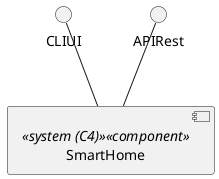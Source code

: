 @startuml
'https://plantuml.com/component-diagram

[SmartHome] as SmartHome <<system (C4)>> <<component>>

CLIUI -down- SmartHome
APIRest -down- SmartHome


@enduml